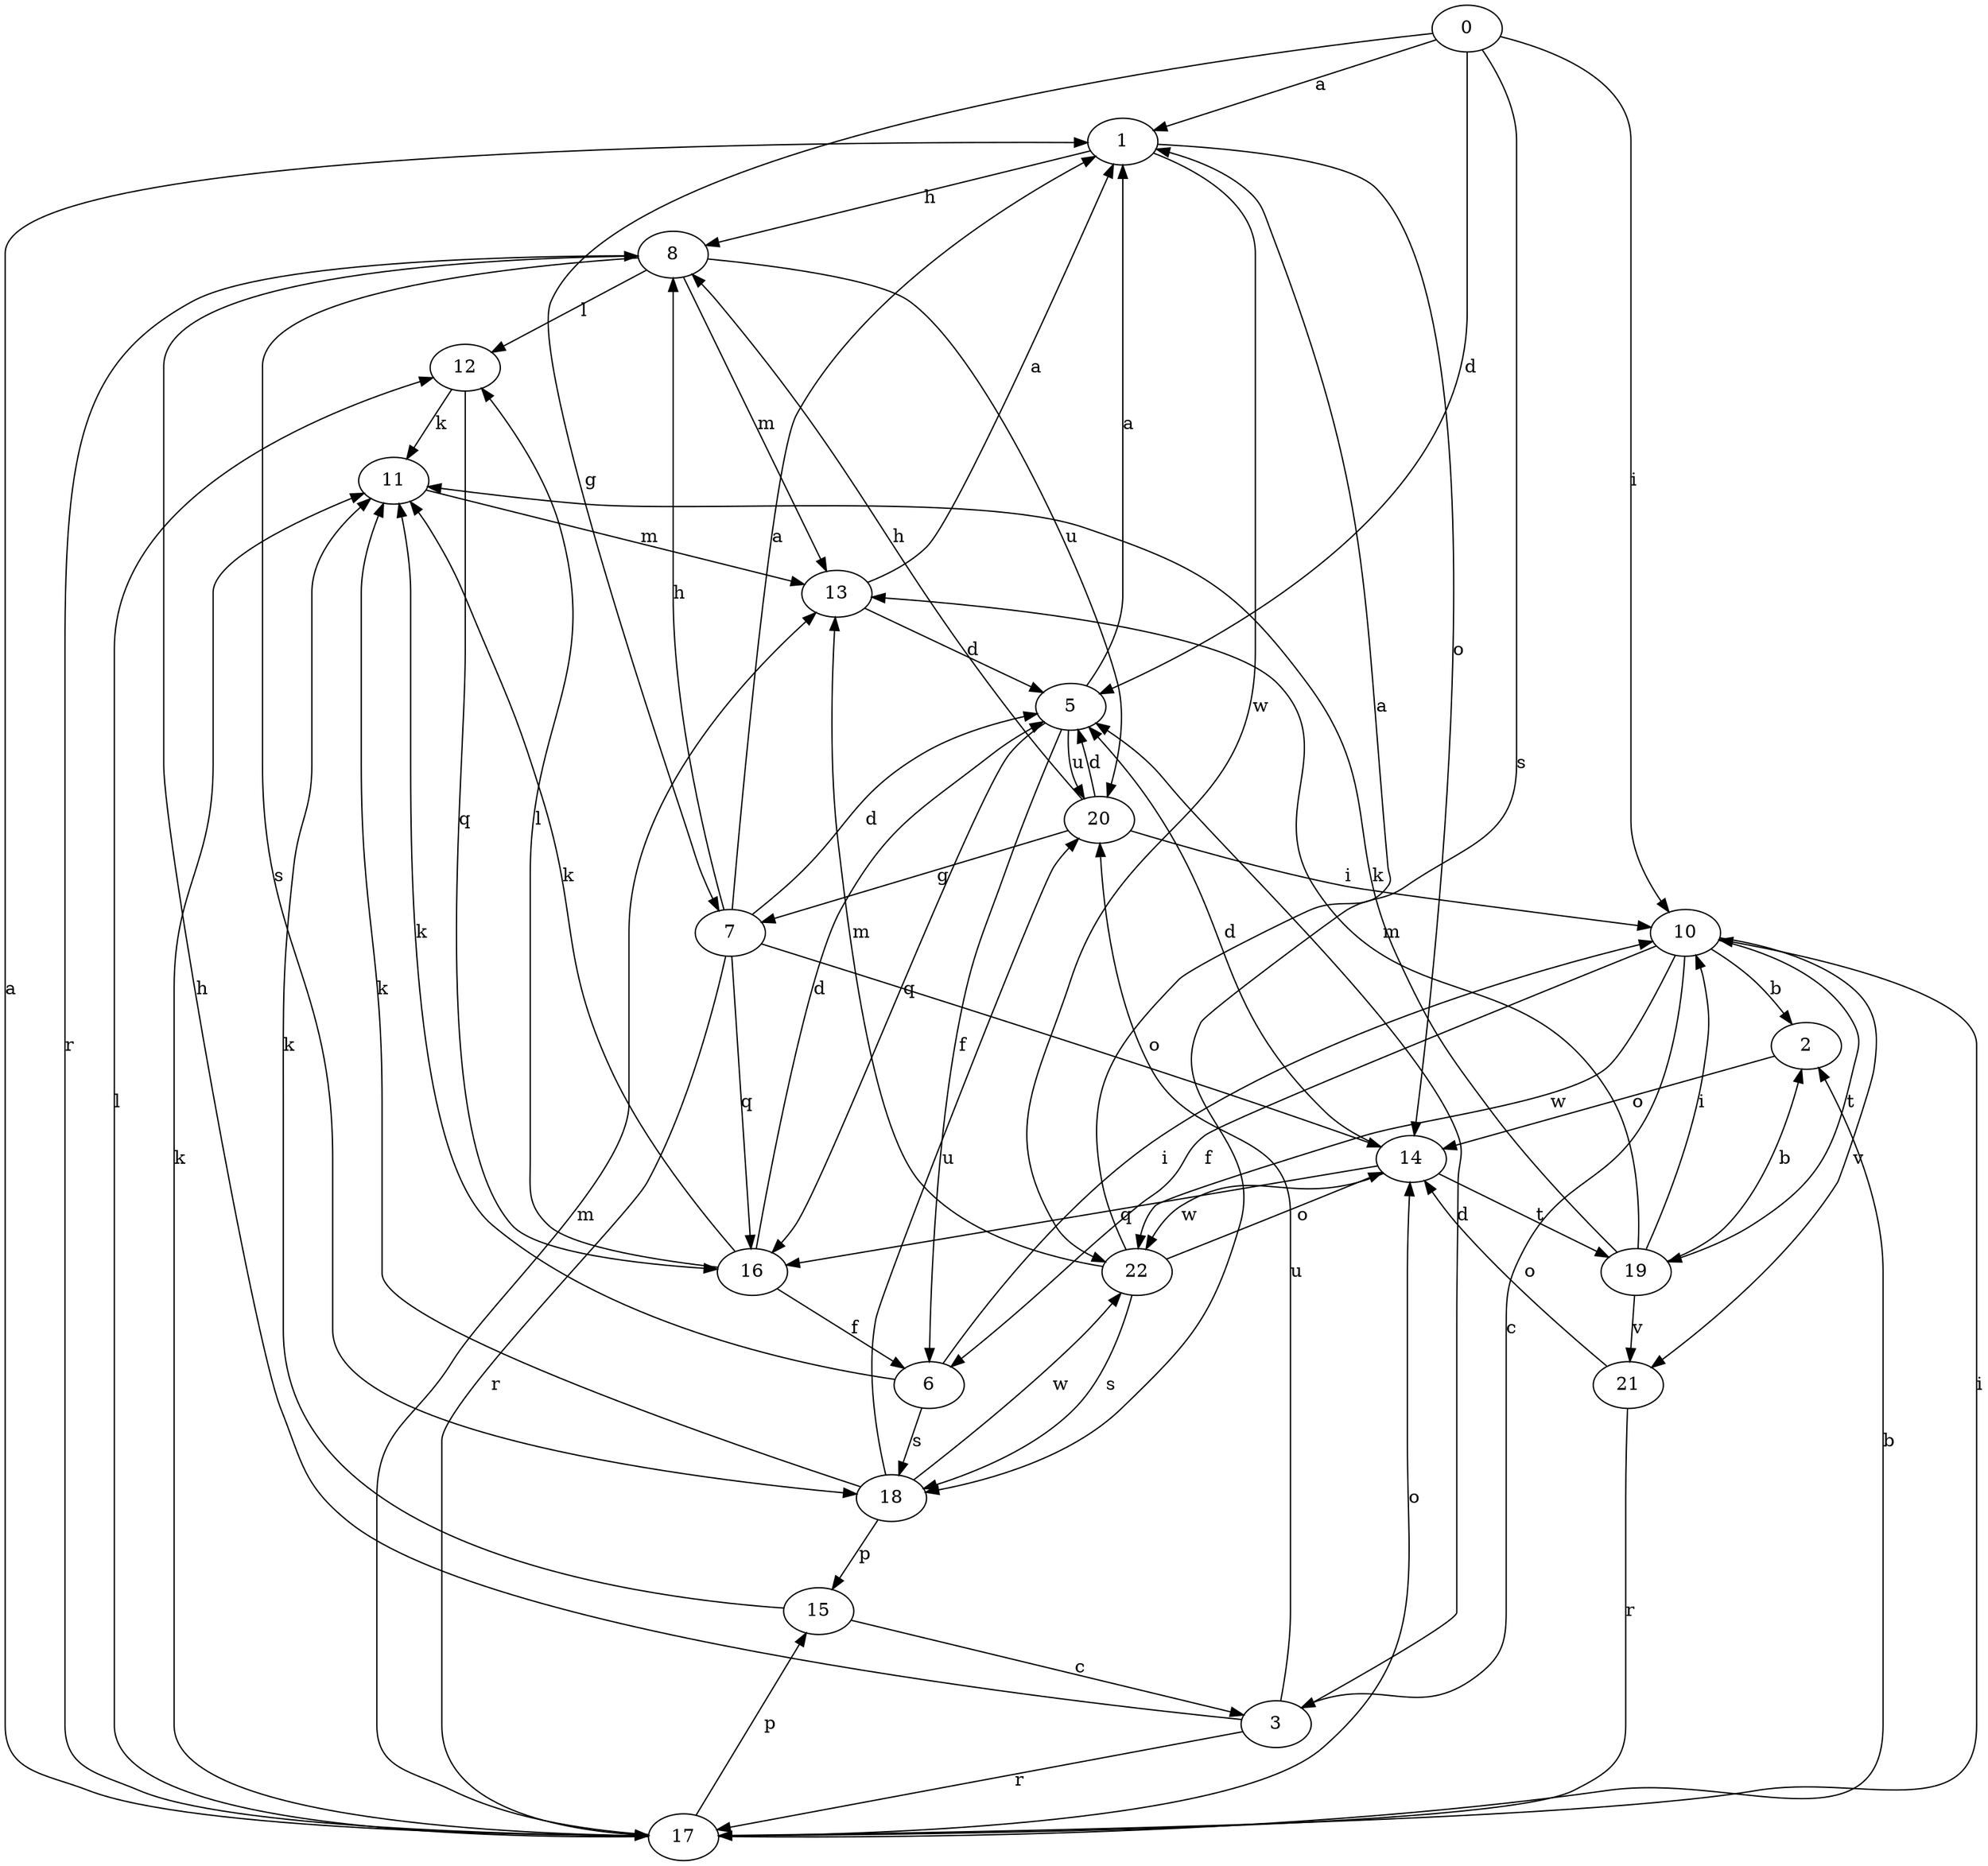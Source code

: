 strict digraph  {
0;
1;
2;
3;
5;
6;
7;
8;
10;
11;
12;
13;
14;
15;
16;
17;
18;
19;
20;
21;
22;
0 -> 1  [label=a];
0 -> 5  [label=d];
0 -> 7  [label=g];
0 -> 10  [label=i];
0 -> 18  [label=s];
1 -> 8  [label=h];
1 -> 14  [label=o];
1 -> 22  [label=w];
2 -> 14  [label=o];
3 -> 5  [label=d];
3 -> 8  [label=h];
3 -> 17  [label=r];
3 -> 20  [label=u];
5 -> 1  [label=a];
5 -> 6  [label=f];
5 -> 16  [label=q];
5 -> 20  [label=u];
6 -> 10  [label=i];
6 -> 11  [label=k];
6 -> 18  [label=s];
7 -> 1  [label=a];
7 -> 5  [label=d];
7 -> 8  [label=h];
7 -> 14  [label=o];
7 -> 16  [label=q];
7 -> 17  [label=r];
8 -> 12  [label=l];
8 -> 13  [label=m];
8 -> 17  [label=r];
8 -> 18  [label=s];
8 -> 20  [label=u];
10 -> 2  [label=b];
10 -> 3  [label=c];
10 -> 6  [label=f];
10 -> 19  [label=t];
10 -> 21  [label=v];
10 -> 22  [label=w];
11 -> 13  [label=m];
12 -> 11  [label=k];
12 -> 16  [label=q];
13 -> 1  [label=a];
13 -> 5  [label=d];
14 -> 5  [label=d];
14 -> 16  [label=q];
14 -> 19  [label=t];
14 -> 22  [label=w];
15 -> 3  [label=c];
15 -> 11  [label=k];
16 -> 5  [label=d];
16 -> 6  [label=f];
16 -> 11  [label=k];
16 -> 12  [label=l];
17 -> 1  [label=a];
17 -> 2  [label=b];
17 -> 10  [label=i];
17 -> 11  [label=k];
17 -> 12  [label=l];
17 -> 13  [label=m];
17 -> 14  [label=o];
17 -> 15  [label=p];
18 -> 11  [label=k];
18 -> 15  [label=p];
18 -> 20  [label=u];
18 -> 22  [label=w];
19 -> 2  [label=b];
19 -> 10  [label=i];
19 -> 11  [label=k];
19 -> 13  [label=m];
19 -> 21  [label=v];
20 -> 5  [label=d];
20 -> 7  [label=g];
20 -> 8  [label=h];
20 -> 10  [label=i];
21 -> 14  [label=o];
21 -> 17  [label=r];
22 -> 1  [label=a];
22 -> 13  [label=m];
22 -> 14  [label=o];
22 -> 18  [label=s];
}
